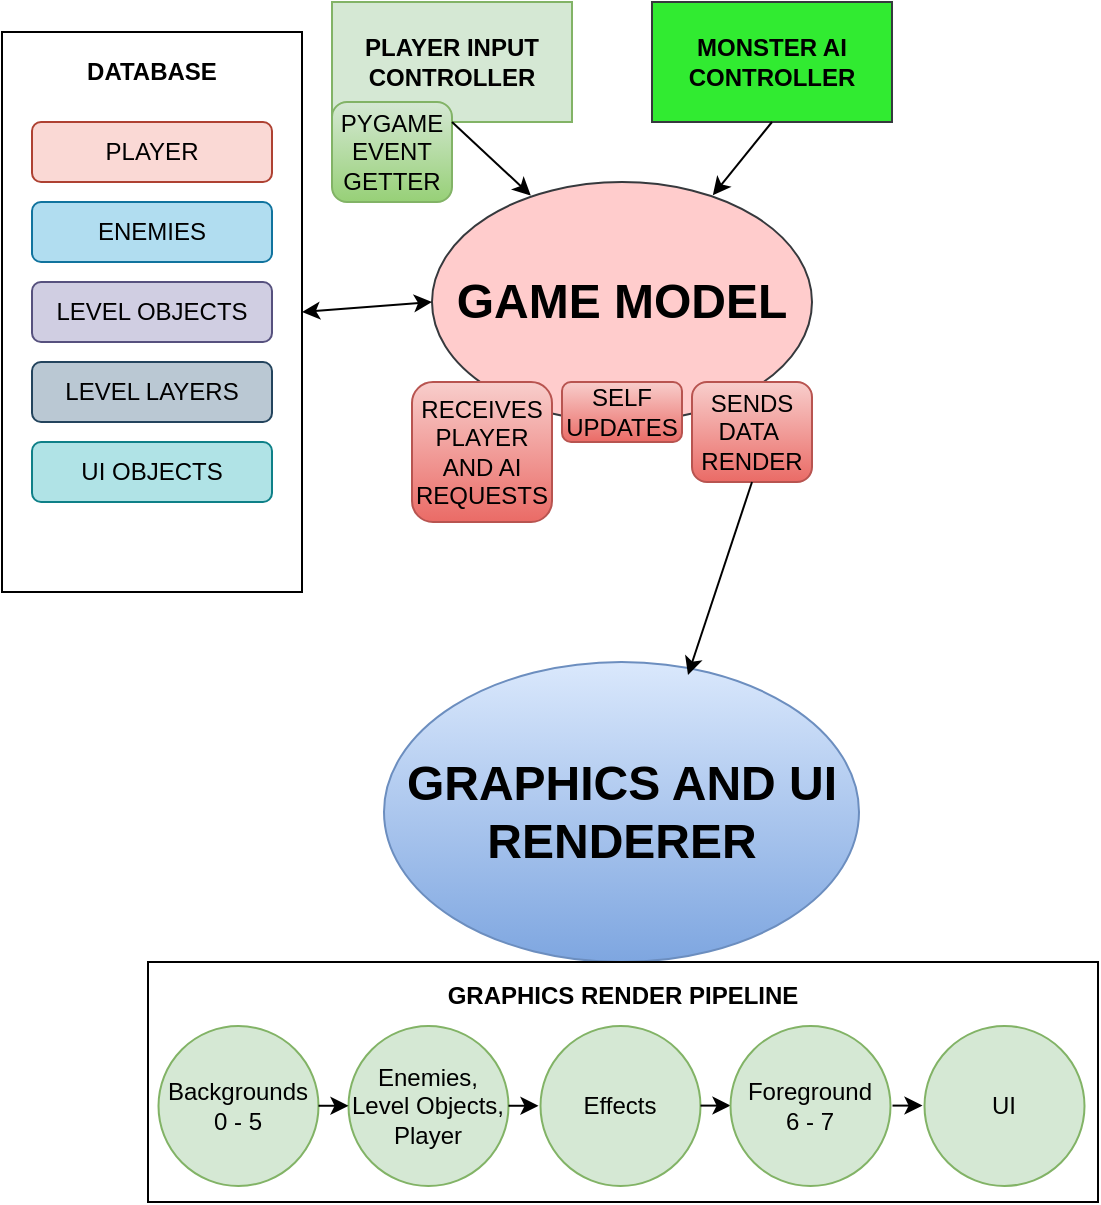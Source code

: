 <mxfile version="24.7.6">
  <diagram name="Page-1" id="my5xRZlDSJOX66Hebn6K">
    <mxGraphModel dx="1221" dy="662" grid="1" gridSize="10" guides="1" tooltips="1" connect="1" arrows="1" fold="1" page="1" pageScale="1" pageWidth="850" pageHeight="1100" background="#FFFFFF" math="0" shadow="0">
      <root>
        <mxCell id="0" />
        <mxCell id="1" parent="0" />
        <mxCell id="1AQgQ-GcQZeGsVYks37D-1" value="&lt;div&gt;PLAYER INPUT CONTROLLER&lt;/div&gt;" style="rounded=0;whiteSpace=wrap;html=1;fillColor=#d5e8d4;strokeColor=#82b366;fontStyle=1" vertex="1" parent="1">
          <mxGeometry x="280" y="130" width="120" height="60" as="geometry" />
        </mxCell>
        <mxCell id="1AQgQ-GcQZeGsVYks37D-2" value="MONSTER AI CONTROLLER" style="rounded=0;whiteSpace=wrap;html=1;fillColor=#31EB31;strokeColor=#36393d;fontStyle=1;" vertex="1" parent="1">
          <mxGeometry x="440" y="130" width="120" height="60" as="geometry" />
        </mxCell>
        <mxCell id="1AQgQ-GcQZeGsVYks37D-6" value="&lt;h1&gt;GAME MODEL&lt;br&gt;&lt;/h1&gt;" style="ellipse;whiteSpace=wrap;html=1;fillColor=#ffcccc;strokeColor=#36393d;" vertex="1" parent="1">
          <mxGeometry x="330" y="220" width="190" height="120" as="geometry" />
        </mxCell>
        <mxCell id="1AQgQ-GcQZeGsVYks37D-13" value="SELF UPDATES" style="rounded=1;whiteSpace=wrap;html=1;fillColor=#f8cecc;strokeColor=#b85450;gradientColor=#ea6b66;" vertex="1" parent="1">
          <mxGeometry x="395" y="320" width="60" height="30" as="geometry" />
        </mxCell>
        <mxCell id="1AQgQ-GcQZeGsVYks37D-14" value="SENDS DATA&amp;nbsp; RENDER" style="rounded=1;whiteSpace=wrap;html=1;fillColor=#f8cecc;strokeColor=#b85450;gradientColor=#ea6b66;" vertex="1" parent="1">
          <mxGeometry x="460" y="320" width="60" height="50" as="geometry" />
        </mxCell>
        <mxCell id="1AQgQ-GcQZeGsVYks37D-15" value="RECEIVES&lt;br&gt;PLAYER AND AI REQUESTS" style="rounded=1;whiteSpace=wrap;html=1;fillColor=#f8cecc;strokeColor=#b85450;gradientColor=#ea6b66;" vertex="1" parent="1">
          <mxGeometry x="320" y="320" width="70" height="70" as="geometry" />
        </mxCell>
        <mxCell id="1AQgQ-GcQZeGsVYks37D-19" value="PYGAME EVENT GETTER" style="rounded=1;whiteSpace=wrap;html=1;fillColor=#d5e8d4;strokeColor=#82b366;gradientColor=#97d077;" vertex="1" parent="1">
          <mxGeometry x="280" y="180" width="60" height="50" as="geometry" />
        </mxCell>
        <mxCell id="1AQgQ-GcQZeGsVYks37D-21" value="&lt;h1&gt;GRAPHICS AND UI RENDERER&lt;/h1&gt;" style="ellipse;whiteSpace=wrap;html=1;fillColor=#dae8fc;strokeColor=#6c8ebf;gradientColor=#7ea6e0;" vertex="1" parent="1">
          <mxGeometry x="306" y="460" width="237.5" height="150" as="geometry" />
        </mxCell>
        <mxCell id="1AQgQ-GcQZeGsVYks37D-29" value="&lt;b&gt;GRAPHICS RENDER PIPELINE&lt;/b&gt;" style="rounded=0;whiteSpace=wrap;html=1;spacingBottom=0;spacingTop=-87;" vertex="1" parent="1">
          <mxGeometry x="188" y="610" width="475" height="120" as="geometry" />
        </mxCell>
        <mxCell id="1AQgQ-GcQZeGsVYks37D-30" value="&lt;div&gt;Backgrounds&lt;/div&gt;&lt;div&gt;0 - 5&lt;br&gt;&lt;/div&gt;" style="ellipse;whiteSpace=wrap;html=1;aspect=fixed;fillColor=#d5e8d4;strokeColor=#82b366;" vertex="1" parent="1">
          <mxGeometry x="193.25" y="642" width="80" height="80" as="geometry" />
        </mxCell>
        <mxCell id="1AQgQ-GcQZeGsVYks37D-31" value="Enemies, Level Objects,&lt;br&gt;Player" style="ellipse;whiteSpace=wrap;html=1;aspect=fixed;fillColor=#d5e8d4;strokeColor=#82b366;" vertex="1" parent="1">
          <mxGeometry x="288.25" y="642" width="80" height="80" as="geometry" />
        </mxCell>
        <mxCell id="1AQgQ-GcQZeGsVYks37D-33" value="" style="endArrow=classic;html=1;rounded=0;entryX=0;entryY=0.5;entryDx=0;entryDy=0;exitX=1;exitY=0.5;exitDx=0;exitDy=0;" edge="1" parent="1">
          <mxGeometry width="50" height="50" relative="1" as="geometry">
            <mxPoint x="273.25" y="681.88" as="sourcePoint" />
            <mxPoint x="288.25" y="681.88" as="targetPoint" />
            <Array as="points">
              <mxPoint x="278.25" y="681.88" />
            </Array>
          </mxGeometry>
        </mxCell>
        <mxCell id="1AQgQ-GcQZeGsVYks37D-34" value="" style="endArrow=classic;html=1;rounded=0;entryX=0;entryY=0.5;entryDx=0;entryDy=0;exitX=1;exitY=0.5;exitDx=0;exitDy=0;" edge="1" parent="1">
          <mxGeometry width="50" height="50" relative="1" as="geometry">
            <mxPoint x="368.25" y="681.88" as="sourcePoint" />
            <mxPoint x="383.25" y="681.88" as="targetPoint" />
          </mxGeometry>
        </mxCell>
        <mxCell id="1AQgQ-GcQZeGsVYks37D-36" value="Effects" style="ellipse;whiteSpace=wrap;html=1;aspect=fixed;fillColor=#d5e8d4;strokeColor=#82b366;" vertex="1" parent="1">
          <mxGeometry x="384.25" y="642" width="80" height="80" as="geometry" />
        </mxCell>
        <mxCell id="1AQgQ-GcQZeGsVYks37D-38" value="" style="endArrow=classic;html=1;rounded=0;entryX=0;entryY=0.5;entryDx=0;entryDy=0;exitX=1;exitY=0.5;exitDx=0;exitDy=0;" edge="1" parent="1">
          <mxGeometry width="50" height="50" relative="1" as="geometry">
            <mxPoint x="464.25" y="681.8" as="sourcePoint" />
            <mxPoint x="479.25" y="681.8" as="targetPoint" />
          </mxGeometry>
        </mxCell>
        <mxCell id="1AQgQ-GcQZeGsVYks37D-39" value="Foreground&lt;br&gt;6 - 7" style="ellipse;whiteSpace=wrap;html=1;aspect=fixed;fillColor=#d5e8d4;strokeColor=#82b366;" vertex="1" parent="1">
          <mxGeometry x="479.25" y="642" width="80" height="80" as="geometry" />
        </mxCell>
        <mxCell id="1AQgQ-GcQZeGsVYks37D-42" value="" style="endArrow=classic;html=1;rounded=0;entryX=0;entryY=0.5;entryDx=0;entryDy=0;exitX=1;exitY=0.5;exitDx=0;exitDy=0;" edge="1" parent="1">
          <mxGeometry width="50" height="50" relative="1" as="geometry">
            <mxPoint x="560.25" y="681.8" as="sourcePoint" />
            <mxPoint x="575.25" y="681.8" as="targetPoint" />
          </mxGeometry>
        </mxCell>
        <mxCell id="1AQgQ-GcQZeGsVYks37D-44" value="UI" style="ellipse;whiteSpace=wrap;html=1;aspect=fixed;fillColor=#d5e8d4;strokeColor=#82b366;" vertex="1" parent="1">
          <mxGeometry x="576.25" y="642" width="80" height="80" as="geometry" />
        </mxCell>
        <mxCell id="1AQgQ-GcQZeGsVYks37D-45" value="DATABASE" style="rounded=0;whiteSpace=wrap;html=1;spacingTop=-240;fontStyle=1" vertex="1" parent="1">
          <mxGeometry x="115" y="145" width="150" height="280" as="geometry" />
        </mxCell>
        <mxCell id="1AQgQ-GcQZeGsVYks37D-8" value="ENEMIES" style="rounded=1;whiteSpace=wrap;html=1;fillColor=#b1ddf0;strokeColor=#10739e;" vertex="1" parent="1">
          <mxGeometry x="130" y="230" width="120" height="30" as="geometry" />
        </mxCell>
        <mxCell id="1AQgQ-GcQZeGsVYks37D-9" value="PLAYER" style="rounded=1;whiteSpace=wrap;html=1;fillColor=#fad9d5;strokeColor=#ae4132;" vertex="1" parent="1">
          <mxGeometry x="130" y="190" width="120" height="30" as="geometry" />
        </mxCell>
        <mxCell id="1AQgQ-GcQZeGsVYks37D-10" value="LEVEL OBJECTS" style="rounded=1;whiteSpace=wrap;html=1;fillColor=#d0cee2;strokeColor=#56517e;" vertex="1" parent="1">
          <mxGeometry x="130" y="270" width="120" height="30" as="geometry" />
        </mxCell>
        <mxCell id="1AQgQ-GcQZeGsVYks37D-11" value="LEVEL LAYERS" style="rounded=1;whiteSpace=wrap;html=1;fillColor=#bac8d3;strokeColor=#23445d;" vertex="1" parent="1">
          <mxGeometry x="130" y="310" width="120" height="30" as="geometry" />
        </mxCell>
        <mxCell id="1AQgQ-GcQZeGsVYks37D-12" value="UI OBJECTS" style="rounded=1;whiteSpace=wrap;html=1;fillColor=#b0e3e6;strokeColor=#0e8088;" vertex="1" parent="1">
          <mxGeometry x="130" y="350" width="120" height="30" as="geometry" />
        </mxCell>
        <mxCell id="1AQgQ-GcQZeGsVYks37D-46" value="" style="endArrow=classic;html=1;rounded=0;entryX=0.64;entryY=0.043;entryDx=0;entryDy=0;entryPerimeter=0;exitX=0.5;exitY=1;exitDx=0;exitDy=0;" edge="1" parent="1" source="1AQgQ-GcQZeGsVYks37D-14" target="1AQgQ-GcQZeGsVYks37D-21">
          <mxGeometry width="50" height="50" relative="1" as="geometry">
            <mxPoint x="390" y="400" as="sourcePoint" />
            <mxPoint x="440" y="350" as="targetPoint" />
          </mxGeometry>
        </mxCell>
        <mxCell id="1AQgQ-GcQZeGsVYks37D-47" value="" style="endArrow=classic;html=1;rounded=0;exitX=0.5;exitY=1;exitDx=0;exitDy=0;entryX=0.739;entryY=0.055;entryDx=0;entryDy=0;entryPerimeter=0;" edge="1" parent="1" source="1AQgQ-GcQZeGsVYks37D-2" target="1AQgQ-GcQZeGsVYks37D-6">
          <mxGeometry width="50" height="50" relative="1" as="geometry">
            <mxPoint x="420" y="300" as="sourcePoint" />
            <mxPoint x="460" y="230" as="targetPoint" />
          </mxGeometry>
        </mxCell>
        <mxCell id="1AQgQ-GcQZeGsVYks37D-48" value="" style="endArrow=classic;html=1;rounded=0;entryX=0.26;entryY=0.056;entryDx=0;entryDy=0;entryPerimeter=0;exitX=0.5;exitY=1;exitDx=0;exitDy=0;" edge="1" parent="1" source="1AQgQ-GcQZeGsVYks37D-1" target="1AQgQ-GcQZeGsVYks37D-6">
          <mxGeometry width="50" height="50" relative="1" as="geometry">
            <mxPoint x="280" y="270" as="sourcePoint" />
            <mxPoint x="330" y="220" as="targetPoint" />
          </mxGeometry>
        </mxCell>
        <mxCell id="1AQgQ-GcQZeGsVYks37D-49" value="" style="endArrow=classic;startArrow=classic;html=1;rounded=0;entryX=0;entryY=0.5;entryDx=0;entryDy=0;exitX=1;exitY=0.5;exitDx=0;exitDy=0;" edge="1" parent="1" source="1AQgQ-GcQZeGsVYks37D-45" target="1AQgQ-GcQZeGsVYks37D-6">
          <mxGeometry width="50" height="50" relative="1" as="geometry">
            <mxPoint x="220" y="310" as="sourcePoint" />
            <mxPoint x="270" y="260" as="targetPoint" />
          </mxGeometry>
        </mxCell>
      </root>
    </mxGraphModel>
  </diagram>
</mxfile>
